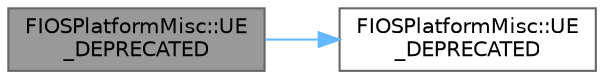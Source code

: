 digraph "FIOSPlatformMisc::UE_DEPRECATED"
{
 // INTERACTIVE_SVG=YES
 // LATEX_PDF_SIZE
  bgcolor="transparent";
  edge [fontname=Helvetica,fontsize=10,labelfontname=Helvetica,labelfontsize=10];
  node [fontname=Helvetica,fontsize=10,shape=box,height=0.2,width=0.4];
  rankdir="LR";
  Node1 [id="Node000001",label="FIOSPlatformMisc::UE\l_DEPRECATED",height=0.2,width=0.4,color="gray40", fillcolor="grey60", style="filled", fontcolor="black",tooltip=" "];
  Node1 -> Node2 [id="edge1_Node000001_Node000002",color="steelblue1",style="solid",tooltip=" "];
  Node2 [id="Node000002",label="FIOSPlatformMisc::UE\l_DEPRECATED",height=0.2,width=0.4,color="grey40", fillcolor="white", style="filled",URL="$dc/dea/structFIOSPlatformMisc.html#ac4f94c1e48397bd7497059d46bfb6d5f",tooltip=" "];
}
